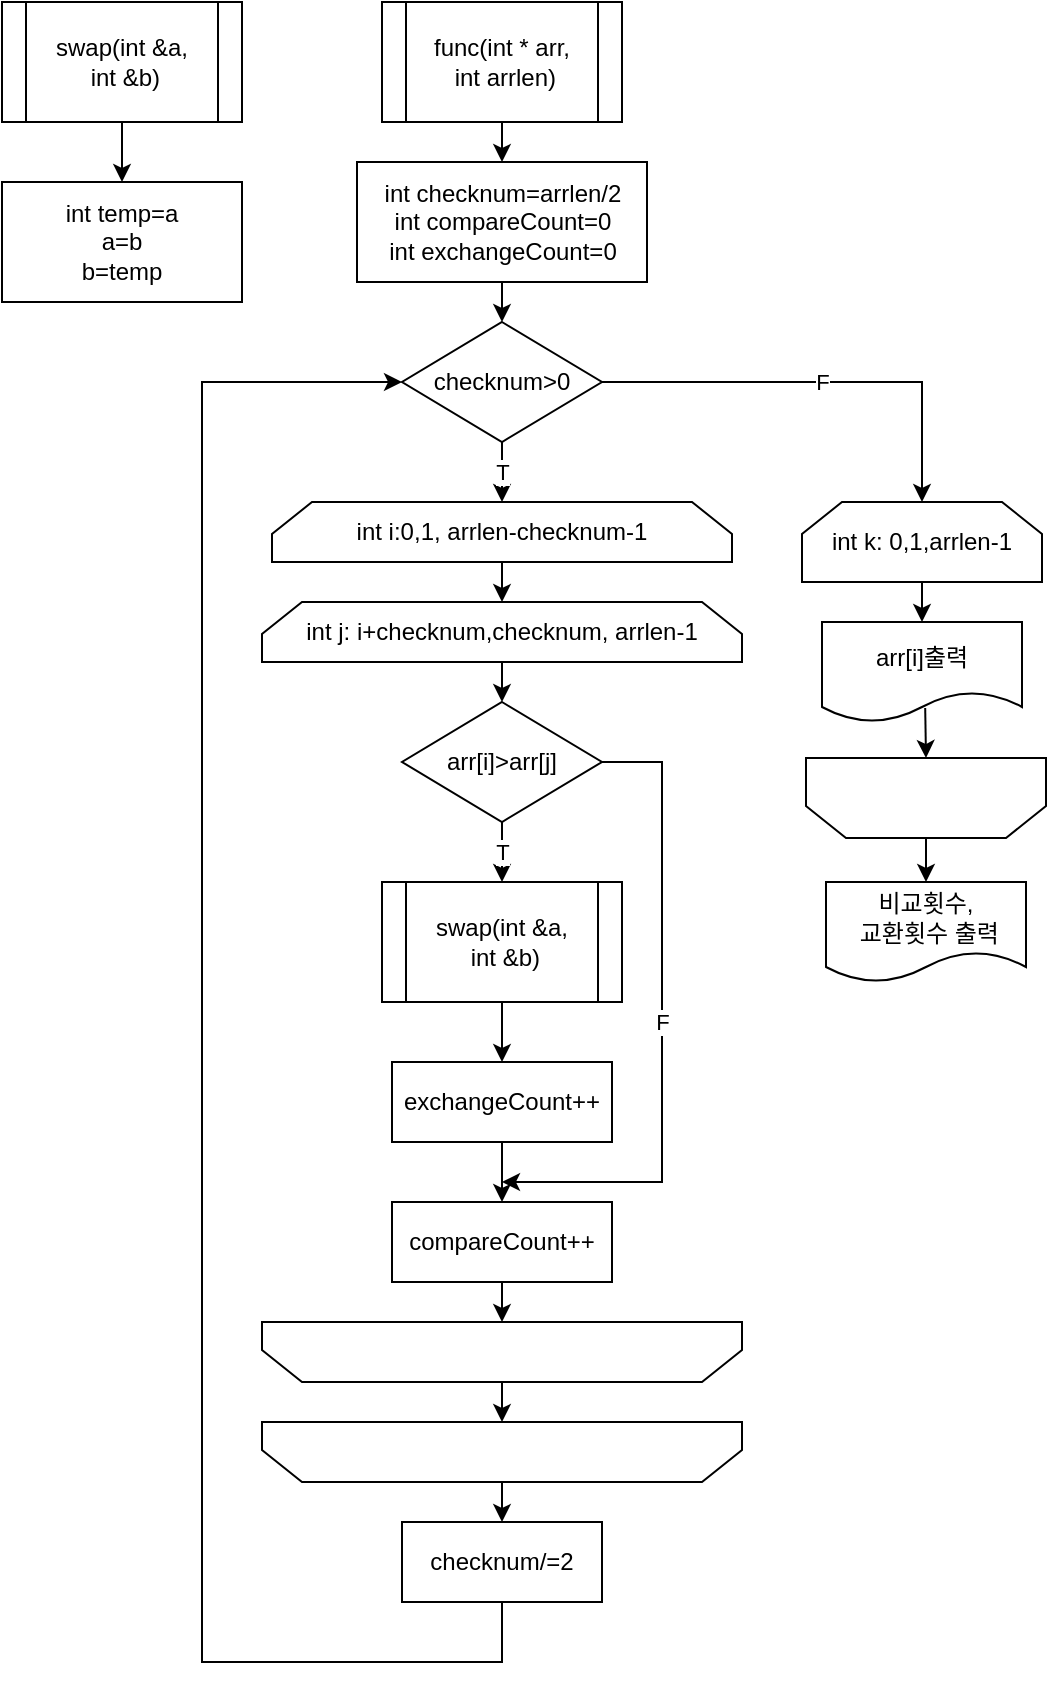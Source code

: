 <mxfile version="21.2.1" type="device">
  <diagram name="페이지-1" id="60dfByawdCcrA-RK5z_c">
    <mxGraphModel dx="1434" dy="964" grid="1" gridSize="10" guides="1" tooltips="1" connect="1" arrows="1" fold="1" page="1" pageScale="1" pageWidth="2339" pageHeight="3300" math="0" shadow="0">
      <root>
        <mxCell id="0" />
        <mxCell id="1" parent="0" />
        <mxCell id="yJvbd4182C0c3aB8J1kj-1" value="func(int * arr,&lt;br&gt;&amp;nbsp;int arrlen)" style="shape=process;whiteSpace=wrap;html=1;backgroundOutline=1;" parent="1" vertex="1">
          <mxGeometry x="230" y="20" width="120" height="60" as="geometry" />
        </mxCell>
        <mxCell id="yJvbd4182C0c3aB8J1kj-2" value="int i:0,1, arrlen-checknum-1" style="shape=loopLimit;whiteSpace=wrap;html=1;" parent="1" vertex="1">
          <mxGeometry x="175" y="270" width="230" height="30" as="geometry" />
        </mxCell>
        <mxCell id="yJvbd4182C0c3aB8J1kj-4" value="int j: i+checknum,checknum, arrlen-1" style="shape=loopLimit;whiteSpace=wrap;html=1;" parent="1" vertex="1">
          <mxGeometry x="170" y="320" width="240" height="30" as="geometry" />
        </mxCell>
        <mxCell id="yJvbd4182C0c3aB8J1kj-6" value="arr[i]&amp;gt;arr[j]" style="rhombus;whiteSpace=wrap;html=1;" parent="1" vertex="1">
          <mxGeometry x="240" y="370" width="100" height="60" as="geometry" />
        </mxCell>
        <mxCell id="yJvbd4182C0c3aB8J1kj-7" value="exchangeCount++" style="rounded=0;whiteSpace=wrap;html=1;" parent="1" vertex="1">
          <mxGeometry x="235" y="550" width="110" height="40" as="geometry" />
        </mxCell>
        <mxCell id="yJvbd4182C0c3aB8J1kj-44" value="swap(int &amp;amp;a,&lt;br&gt;&amp;nbsp;int &amp;amp;b)" style="shape=process;whiteSpace=wrap;html=1;backgroundOutline=1;" parent="1" vertex="1">
          <mxGeometry x="40" y="20" width="120" height="60" as="geometry" />
        </mxCell>
        <mxCell id="yJvbd4182C0c3aB8J1kj-45" value="int temp=a&lt;br&gt;a=b&lt;br&gt;b=temp" style="rounded=0;whiteSpace=wrap;html=1;" parent="1" vertex="1">
          <mxGeometry x="40" y="110" width="120" height="60" as="geometry" />
        </mxCell>
        <mxCell id="yJvbd4182C0c3aB8J1kj-46" value="" style="endArrow=classic;html=1;rounded=0;exitX=0.5;exitY=1;exitDx=0;exitDy=0;entryX=0.5;entryY=0;entryDx=0;entryDy=0;" parent="1" source="yJvbd4182C0c3aB8J1kj-44" target="yJvbd4182C0c3aB8J1kj-45" edge="1">
          <mxGeometry width="50" height="50" relative="1" as="geometry">
            <mxPoint x="120" y="240" as="sourcePoint" />
            <mxPoint x="170" y="190" as="targetPoint" />
          </mxGeometry>
        </mxCell>
        <mxCell id="tOmKVpxb05l4KiyUXglQ-2" value="int checknum=arrlen/2&lt;br&gt;int compareCount=0&lt;br&gt;int exchangeCount=0" style="rounded=0;whiteSpace=wrap;html=1;" vertex="1" parent="1">
          <mxGeometry x="217.5" y="100" width="145" height="60" as="geometry" />
        </mxCell>
        <mxCell id="tOmKVpxb05l4KiyUXglQ-3" value="" style="endArrow=classic;html=1;rounded=0;exitX=0.5;exitY=1;exitDx=0;exitDy=0;entryX=0.5;entryY=0;entryDx=0;entryDy=0;" edge="1" parent="1" source="yJvbd4182C0c3aB8J1kj-1" target="tOmKVpxb05l4KiyUXglQ-2">
          <mxGeometry width="50" height="50" relative="1" as="geometry">
            <mxPoint x="610" y="290" as="sourcePoint" />
            <mxPoint x="610" y="310" as="targetPoint" />
          </mxGeometry>
        </mxCell>
        <mxCell id="tOmKVpxb05l4KiyUXglQ-5" value="checknum&amp;gt;0" style="rhombus;whiteSpace=wrap;html=1;" vertex="1" parent="1">
          <mxGeometry x="240" y="180" width="100" height="60" as="geometry" />
        </mxCell>
        <mxCell id="tOmKVpxb05l4KiyUXglQ-6" value="swap(int &amp;amp;a,&lt;br&gt;&amp;nbsp;int &amp;amp;b)" style="shape=process;whiteSpace=wrap;html=1;backgroundOutline=1;" vertex="1" parent="1">
          <mxGeometry x="230" y="460" width="120" height="60" as="geometry" />
        </mxCell>
        <mxCell id="tOmKVpxb05l4KiyUXglQ-7" value="" style="shape=loopLimit;whiteSpace=wrap;html=1;rotation=-180;" vertex="1" parent="1">
          <mxGeometry x="170" y="680" width="240" height="30" as="geometry" />
        </mxCell>
        <mxCell id="tOmKVpxb05l4KiyUXglQ-8" value="compareCount++" style="rounded=0;whiteSpace=wrap;html=1;" vertex="1" parent="1">
          <mxGeometry x="235" y="620" width="110" height="40" as="geometry" />
        </mxCell>
        <mxCell id="tOmKVpxb05l4KiyUXglQ-9" value="" style="shape=loopLimit;whiteSpace=wrap;html=1;rotation=-180;" vertex="1" parent="1">
          <mxGeometry x="170" y="730" width="240" height="30" as="geometry" />
        </mxCell>
        <mxCell id="tOmKVpxb05l4KiyUXglQ-10" value="" style="endArrow=classic;html=1;rounded=0;exitX=0.5;exitY=1;exitDx=0;exitDy=0;entryX=0.5;entryY=0;entryDx=0;entryDy=0;" edge="1" parent="1" source="tOmKVpxb05l4KiyUXglQ-2" target="tOmKVpxb05l4KiyUXglQ-5">
          <mxGeometry width="50" height="50" relative="1" as="geometry">
            <mxPoint x="420" y="330" as="sourcePoint" />
            <mxPoint x="470" y="280" as="targetPoint" />
          </mxGeometry>
        </mxCell>
        <mxCell id="tOmKVpxb05l4KiyUXglQ-11" value="T" style="endArrow=classic;html=1;rounded=0;exitX=0.5;exitY=1;exitDx=0;exitDy=0;entryX=0.5;entryY=0;entryDx=0;entryDy=0;" edge="1" parent="1" source="tOmKVpxb05l4KiyUXglQ-5" target="yJvbd4182C0c3aB8J1kj-2">
          <mxGeometry width="50" height="50" relative="1" as="geometry">
            <mxPoint x="420" y="330" as="sourcePoint" />
            <mxPoint x="470" y="280" as="targetPoint" />
          </mxGeometry>
        </mxCell>
        <mxCell id="tOmKVpxb05l4KiyUXglQ-12" value="" style="endArrow=classic;html=1;rounded=0;exitX=0.5;exitY=1;exitDx=0;exitDy=0;entryX=0.5;entryY=0;entryDx=0;entryDy=0;" edge="1" parent="1" source="yJvbd4182C0c3aB8J1kj-2" target="yJvbd4182C0c3aB8J1kj-4">
          <mxGeometry width="50" height="50" relative="1" as="geometry">
            <mxPoint x="420" y="330" as="sourcePoint" />
            <mxPoint x="470" y="280" as="targetPoint" />
          </mxGeometry>
        </mxCell>
        <mxCell id="tOmKVpxb05l4KiyUXglQ-13" value="" style="endArrow=classic;html=1;rounded=0;exitX=0.5;exitY=1;exitDx=0;exitDy=0;entryX=0.5;entryY=0;entryDx=0;entryDy=0;" edge="1" parent="1" source="yJvbd4182C0c3aB8J1kj-4" target="yJvbd4182C0c3aB8J1kj-6">
          <mxGeometry width="50" height="50" relative="1" as="geometry">
            <mxPoint x="420" y="500" as="sourcePoint" />
            <mxPoint x="470" y="450" as="targetPoint" />
          </mxGeometry>
        </mxCell>
        <mxCell id="tOmKVpxb05l4KiyUXglQ-14" value="T" style="endArrow=classic;html=1;rounded=0;exitX=0.5;exitY=1;exitDx=0;exitDy=0;entryX=0.5;entryY=0;entryDx=0;entryDy=0;" edge="1" parent="1" source="yJvbd4182C0c3aB8J1kj-6" target="tOmKVpxb05l4KiyUXglQ-6">
          <mxGeometry width="50" height="50" relative="1" as="geometry">
            <mxPoint x="420" y="500" as="sourcePoint" />
            <mxPoint x="470" y="450" as="targetPoint" />
          </mxGeometry>
        </mxCell>
        <mxCell id="tOmKVpxb05l4KiyUXglQ-15" value="" style="endArrow=classic;html=1;rounded=0;exitX=0.5;exitY=1;exitDx=0;exitDy=0;entryX=0.5;entryY=0;entryDx=0;entryDy=0;" edge="1" parent="1" source="tOmKVpxb05l4KiyUXglQ-6" target="yJvbd4182C0c3aB8J1kj-7">
          <mxGeometry width="50" height="50" relative="1" as="geometry">
            <mxPoint x="420" y="500" as="sourcePoint" />
            <mxPoint x="470" y="450" as="targetPoint" />
          </mxGeometry>
        </mxCell>
        <mxCell id="tOmKVpxb05l4KiyUXglQ-16" value="" style="endArrow=classic;html=1;rounded=0;exitX=0.5;exitY=1;exitDx=0;exitDy=0;entryX=0.5;entryY=0;entryDx=0;entryDy=0;" edge="1" parent="1" source="yJvbd4182C0c3aB8J1kj-7" target="tOmKVpxb05l4KiyUXglQ-8">
          <mxGeometry width="50" height="50" relative="1" as="geometry">
            <mxPoint x="420" y="500" as="sourcePoint" />
            <mxPoint x="470" y="450" as="targetPoint" />
          </mxGeometry>
        </mxCell>
        <mxCell id="tOmKVpxb05l4KiyUXglQ-17" value="F" style="endArrow=classic;html=1;rounded=0;exitX=1;exitY=0.5;exitDx=0;exitDy=0;" edge="1" parent="1" source="yJvbd4182C0c3aB8J1kj-6">
          <mxGeometry width="50" height="50" relative="1" as="geometry">
            <mxPoint x="420" y="500" as="sourcePoint" />
            <mxPoint x="290" y="610" as="targetPoint" />
            <Array as="points">
              <mxPoint x="370" y="400" />
              <mxPoint x="370" y="610" />
            </Array>
          </mxGeometry>
        </mxCell>
        <mxCell id="tOmKVpxb05l4KiyUXglQ-18" value="" style="endArrow=classic;html=1;rounded=0;exitX=0.5;exitY=1;exitDx=0;exitDy=0;entryX=0.5;entryY=1;entryDx=0;entryDy=0;" edge="1" parent="1" source="tOmKVpxb05l4KiyUXglQ-8" target="tOmKVpxb05l4KiyUXglQ-7">
          <mxGeometry width="50" height="50" relative="1" as="geometry">
            <mxPoint x="420" y="500" as="sourcePoint" />
            <mxPoint x="470" y="450" as="targetPoint" />
          </mxGeometry>
        </mxCell>
        <mxCell id="tOmKVpxb05l4KiyUXglQ-19" value="checknum/=2" style="rounded=0;whiteSpace=wrap;html=1;" vertex="1" parent="1">
          <mxGeometry x="240" y="780" width="100" height="40" as="geometry" />
        </mxCell>
        <mxCell id="tOmKVpxb05l4KiyUXglQ-20" value="" style="endArrow=classic;html=1;rounded=0;exitX=0.5;exitY=0;exitDx=0;exitDy=0;entryX=0.5;entryY=1;entryDx=0;entryDy=0;" edge="1" parent="1" source="tOmKVpxb05l4KiyUXglQ-7" target="tOmKVpxb05l4KiyUXglQ-9">
          <mxGeometry width="50" height="50" relative="1" as="geometry">
            <mxPoint x="420" y="580" as="sourcePoint" />
            <mxPoint x="470" y="530" as="targetPoint" />
          </mxGeometry>
        </mxCell>
        <mxCell id="tOmKVpxb05l4KiyUXglQ-21" value="" style="endArrow=classic;html=1;rounded=0;exitX=0.5;exitY=0;exitDx=0;exitDy=0;entryX=0.5;entryY=0;entryDx=0;entryDy=0;" edge="1" parent="1" source="tOmKVpxb05l4KiyUXglQ-9" target="tOmKVpxb05l4KiyUXglQ-19">
          <mxGeometry width="50" height="50" relative="1" as="geometry">
            <mxPoint x="420" y="580" as="sourcePoint" />
            <mxPoint x="470" y="530" as="targetPoint" />
          </mxGeometry>
        </mxCell>
        <mxCell id="tOmKVpxb05l4KiyUXglQ-22" value="" style="endArrow=classic;html=1;rounded=0;exitX=0.5;exitY=1;exitDx=0;exitDy=0;entryX=0;entryY=0.5;entryDx=0;entryDy=0;" edge="1" parent="1" source="tOmKVpxb05l4KiyUXglQ-19" target="tOmKVpxb05l4KiyUXglQ-5">
          <mxGeometry width="50" height="50" relative="1" as="geometry">
            <mxPoint x="420" y="580" as="sourcePoint" />
            <mxPoint x="470" y="530" as="targetPoint" />
            <Array as="points">
              <mxPoint x="290" y="850" />
              <mxPoint x="140" y="850" />
              <mxPoint x="140" y="210" />
            </Array>
          </mxGeometry>
        </mxCell>
        <mxCell id="tOmKVpxb05l4KiyUXglQ-23" value="int k: 0,1,arrlen-1" style="shape=loopLimit;whiteSpace=wrap;html=1;" vertex="1" parent="1">
          <mxGeometry x="440" y="270" width="120" height="40" as="geometry" />
        </mxCell>
        <mxCell id="tOmKVpxb05l4KiyUXglQ-24" value="" style="shape=loopLimit;whiteSpace=wrap;html=1;rotation=-180;" vertex="1" parent="1">
          <mxGeometry x="442" y="398" width="120" height="40" as="geometry" />
        </mxCell>
        <mxCell id="tOmKVpxb05l4KiyUXglQ-25" value="F" style="endArrow=classic;html=1;rounded=0;exitX=1;exitY=0.5;exitDx=0;exitDy=0;entryX=0.5;entryY=0;entryDx=0;entryDy=0;" edge="1" parent="1" source="tOmKVpxb05l4KiyUXglQ-5" target="tOmKVpxb05l4KiyUXglQ-23">
          <mxGeometry width="50" height="50" relative="1" as="geometry">
            <mxPoint x="610" y="560" as="sourcePoint" />
            <mxPoint x="430" y="210" as="targetPoint" />
            <Array as="points">
              <mxPoint x="500" y="210" />
            </Array>
          </mxGeometry>
        </mxCell>
        <mxCell id="tOmKVpxb05l4KiyUXglQ-26" value="arr[i]출력" style="shape=document;whiteSpace=wrap;html=1;boundedLbl=1;" vertex="1" parent="1">
          <mxGeometry x="450" y="330" width="100" height="50" as="geometry" />
        </mxCell>
        <mxCell id="tOmKVpxb05l4KiyUXglQ-27" value="비교횟수,&lt;br&gt;&amp;nbsp;교환횟수 출력" style="shape=document;whiteSpace=wrap;html=1;boundedLbl=1;" vertex="1" parent="1">
          <mxGeometry x="452" y="460" width="100" height="50" as="geometry" />
        </mxCell>
        <mxCell id="tOmKVpxb05l4KiyUXglQ-28" value="" style="endArrow=classic;html=1;rounded=0;exitX=0.5;exitY=1;exitDx=0;exitDy=0;entryX=0.5;entryY=0;entryDx=0;entryDy=0;" edge="1" parent="1" source="tOmKVpxb05l4KiyUXglQ-23" target="tOmKVpxb05l4KiyUXglQ-26">
          <mxGeometry width="50" height="50" relative="1" as="geometry">
            <mxPoint x="500" y="330" as="sourcePoint" />
            <mxPoint x="550" y="280" as="targetPoint" />
          </mxGeometry>
        </mxCell>
        <mxCell id="tOmKVpxb05l4KiyUXglQ-29" value="" style="endArrow=classic;html=1;rounded=0;exitX=0.516;exitY=0.86;exitDx=0;exitDy=0;exitPerimeter=0;entryX=0.5;entryY=1;entryDx=0;entryDy=0;" edge="1" parent="1" source="tOmKVpxb05l4KiyUXglQ-26" target="tOmKVpxb05l4KiyUXglQ-24">
          <mxGeometry width="50" height="50" relative="1" as="geometry">
            <mxPoint x="500" y="330" as="sourcePoint" />
            <mxPoint x="550" y="280" as="targetPoint" />
          </mxGeometry>
        </mxCell>
        <mxCell id="tOmKVpxb05l4KiyUXglQ-30" value="" style="endArrow=classic;html=1;rounded=0;exitX=0.5;exitY=0;exitDx=0;exitDy=0;entryX=0.5;entryY=0;entryDx=0;entryDy=0;" edge="1" parent="1" source="tOmKVpxb05l4KiyUXglQ-24" target="tOmKVpxb05l4KiyUXglQ-27">
          <mxGeometry width="50" height="50" relative="1" as="geometry">
            <mxPoint x="500" y="330" as="sourcePoint" />
            <mxPoint x="550" y="280" as="targetPoint" />
          </mxGeometry>
        </mxCell>
      </root>
    </mxGraphModel>
  </diagram>
</mxfile>
